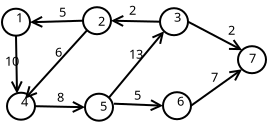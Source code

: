 <?xml version="1.0" encoding="UTF-8"?>
<dia:diagram xmlns:dia="http://www.lysator.liu.se/~alla/dia/">
  <dia:layer name="Background" visible="true">
    <dia:object type="Standard - Ellipse" version="0" id="O0">
      <dia:attribute name="obj_pos">
        <dia:point val="3.85,0.8"/>
      </dia:attribute>
      <dia:attribute name="obj_bb">
        <dia:rectangle val="3.8,0.75;5.3,2.2"/>
      </dia:attribute>
      <dia:attribute name="elem_corner">
        <dia:point val="3.85,0.8"/>
      </dia:attribute>
      <dia:attribute name="elem_width">
        <dia:real val="1.4"/>
      </dia:attribute>
      <dia:attribute name="elem_height">
        <dia:real val="1.35"/>
      </dia:attribute>
    </dia:object>
    <dia:object type="Standard - Ellipse" version="0" id="O1">
      <dia:attribute name="obj_pos">
        <dia:point val="15.65,2.675"/>
      </dia:attribute>
      <dia:attribute name="obj_bb">
        <dia:rectangle val="15.6,2.625;17.1,4.075"/>
      </dia:attribute>
      <dia:attribute name="elem_corner">
        <dia:point val="15.65,2.675"/>
      </dia:attribute>
      <dia:attribute name="elem_width">
        <dia:real val="1.4"/>
      </dia:attribute>
      <dia:attribute name="elem_height">
        <dia:real val="1.35"/>
      </dia:attribute>
    </dia:object>
    <dia:object type="Standard - Ellipse" version="0" id="O2">
      <dia:attribute name="obj_pos">
        <dia:point val="11.9,4.975"/>
      </dia:attribute>
      <dia:attribute name="obj_bb">
        <dia:rectangle val="11.85,4.925;13.35,6.375"/>
      </dia:attribute>
      <dia:attribute name="elem_corner">
        <dia:point val="11.9,4.975"/>
      </dia:attribute>
      <dia:attribute name="elem_width">
        <dia:real val="1.4"/>
      </dia:attribute>
      <dia:attribute name="elem_height">
        <dia:real val="1.35"/>
      </dia:attribute>
    </dia:object>
    <dia:object type="Standard - Ellipse" version="0" id="O3">
      <dia:attribute name="obj_pos">
        <dia:point val="11.75,0.775"/>
      </dia:attribute>
      <dia:attribute name="obj_bb">
        <dia:rectangle val="11.7,0.725;13.2,2.175"/>
      </dia:attribute>
      <dia:attribute name="elem_corner">
        <dia:point val="11.75,0.775"/>
      </dia:attribute>
      <dia:attribute name="elem_width">
        <dia:real val="1.4"/>
      </dia:attribute>
      <dia:attribute name="elem_height">
        <dia:real val="1.35"/>
      </dia:attribute>
    </dia:object>
    <dia:object type="Standard - Ellipse" version="0" id="O4">
      <dia:attribute name="obj_pos">
        <dia:point val="8,5.05"/>
      </dia:attribute>
      <dia:attribute name="obj_bb">
        <dia:rectangle val="7.95,5;9.45,6.45"/>
      </dia:attribute>
      <dia:attribute name="elem_corner">
        <dia:point val="8,5.05"/>
      </dia:attribute>
      <dia:attribute name="elem_width">
        <dia:real val="1.4"/>
      </dia:attribute>
      <dia:attribute name="elem_height">
        <dia:real val="1.35"/>
      </dia:attribute>
    </dia:object>
    <dia:object type="Standard - Ellipse" version="0" id="O5">
      <dia:attribute name="obj_pos">
        <dia:point val="7.9,0.725"/>
      </dia:attribute>
      <dia:attribute name="obj_bb">
        <dia:rectangle val="7.85,0.675;9.35,2.125"/>
      </dia:attribute>
      <dia:attribute name="elem_corner">
        <dia:point val="7.9,0.725"/>
      </dia:attribute>
      <dia:attribute name="elem_width">
        <dia:real val="1.4"/>
      </dia:attribute>
      <dia:attribute name="elem_height">
        <dia:real val="1.35"/>
      </dia:attribute>
    </dia:object>
    <dia:object type="Standard - Ellipse" version="0" id="O6">
      <dia:attribute name="obj_pos">
        <dia:point val="4.1,5"/>
      </dia:attribute>
      <dia:attribute name="obj_bb">
        <dia:rectangle val="4.05,4.95;5.55,6.4"/>
      </dia:attribute>
      <dia:attribute name="elem_corner">
        <dia:point val="4.1,5"/>
      </dia:attribute>
      <dia:attribute name="elem_width">
        <dia:real val="1.4"/>
      </dia:attribute>
      <dia:attribute name="elem_height">
        <dia:real val="1.35"/>
      </dia:attribute>
    </dia:object>
    <dia:object type="Standard - Line" version="0" id="O7">
      <dia:attribute name="obj_pos">
        <dia:point val="4.55,2.15"/>
      </dia:attribute>
      <dia:attribute name="obj_bb">
        <dia:rectangle val="4.099,2.099;5.101,5.109"/>
      </dia:attribute>
      <dia:attribute name="conn_endpoints">
        <dia:point val="4.55,2.15"/>
        <dia:point val="4.6,5.05"/>
      </dia:attribute>
      <dia:attribute name="numcp">
        <dia:int val="1"/>
      </dia:attribute>
      <dia:attribute name="end_arrow">
        <dia:enum val="1"/>
      </dia:attribute>
      <dia:attribute name="end_arrow_length">
        <dia:real val="0.5"/>
      </dia:attribute>
      <dia:attribute name="end_arrow_width">
        <dia:real val="0.5"/>
      </dia:attribute>
      <dia:connections>
        <dia:connection handle="0" to="O0" connection="6"/>
      </dia:connections>
    </dia:object>
    <dia:object type="Standard - Line" version="0" id="O8">
      <dia:attribute name="obj_pos">
        <dia:point val="8.105,1.877"/>
      </dia:attribute>
      <dia:attribute name="obj_bb">
        <dia:rectangle val="4.596,1.807;8.176,5.673"/>
      </dia:attribute>
      <dia:attribute name="conn_endpoints">
        <dia:point val="8.105,1.877"/>
        <dia:point val="5,5.3"/>
      </dia:attribute>
      <dia:attribute name="numcp">
        <dia:int val="1"/>
      </dia:attribute>
      <dia:attribute name="end_arrow">
        <dia:enum val="1"/>
      </dia:attribute>
      <dia:attribute name="end_arrow_length">
        <dia:real val="0.5"/>
      </dia:attribute>
      <dia:attribute name="end_arrow_width">
        <dia:real val="0.5"/>
      </dia:attribute>
      <dia:connections>
        <dia:connection handle="0" to="O5" connection="5"/>
      </dia:connections>
    </dia:object>
    <dia:object type="Standard - Line" version="0" id="O9">
      <dia:attribute name="obj_pos">
        <dia:point val="5.5,5.675"/>
      </dia:attribute>
      <dia:attribute name="obj_bb">
        <dia:rectangle val="5.449,5.224;8.06,6.226"/>
      </dia:attribute>
      <dia:attribute name="conn_endpoints">
        <dia:point val="5.5,5.675"/>
        <dia:point val="8,5.725"/>
      </dia:attribute>
      <dia:attribute name="numcp">
        <dia:int val="1"/>
      </dia:attribute>
      <dia:attribute name="end_arrow">
        <dia:enum val="1"/>
      </dia:attribute>
      <dia:attribute name="end_arrow_length">
        <dia:real val="0.5"/>
      </dia:attribute>
      <dia:attribute name="end_arrow_width">
        <dia:real val="0.5"/>
      </dia:attribute>
      <dia:connections>
        <dia:connection handle="0" to="O6" connection="4"/>
        <dia:connection handle="1" to="O4" connection="3"/>
      </dia:connections>
    </dia:object>
    <dia:object type="Standard - Line" version="0" id="O10">
      <dia:attribute name="obj_pos">
        <dia:point val="9.195,5.248"/>
      </dia:attribute>
      <dia:attribute name="obj_bb">
        <dia:rectangle val="9.125,1.569;12.371,5.318"/>
      </dia:attribute>
      <dia:attribute name="conn_endpoints">
        <dia:point val="9.195,5.248"/>
        <dia:point val="11.955,1.927"/>
      </dia:attribute>
      <dia:attribute name="numcp">
        <dia:int val="1"/>
      </dia:attribute>
      <dia:attribute name="end_arrow">
        <dia:enum val="1"/>
      </dia:attribute>
      <dia:attribute name="end_arrow_length">
        <dia:real val="0.5"/>
      </dia:attribute>
      <dia:attribute name="end_arrow_width">
        <dia:real val="0.5"/>
      </dia:attribute>
      <dia:connections>
        <dia:connection handle="0" to="O4" connection="2"/>
        <dia:connection handle="1" to="O3" connection="5"/>
      </dia:connections>
    </dia:object>
    <dia:object type="Standard - Line" version="0" id="O11">
      <dia:attribute name="obj_pos">
        <dia:point val="9.45,5.55"/>
      </dia:attribute>
      <dia:attribute name="obj_bb">
        <dia:rectangle val="9.398,5.148;11.97,6.152"/>
      </dia:attribute>
      <dia:attribute name="conn_endpoints">
        <dia:point val="9.45,5.55"/>
        <dia:point val="11.9,5.65"/>
      </dia:attribute>
      <dia:attribute name="numcp">
        <dia:int val="1"/>
      </dia:attribute>
      <dia:attribute name="end_arrow">
        <dia:enum val="1"/>
      </dia:attribute>
      <dia:attribute name="end_arrow_length">
        <dia:real val="0.5"/>
      </dia:attribute>
      <dia:attribute name="end_arrow_width">
        <dia:real val="0.5"/>
      </dia:attribute>
      <dia:connections>
        <dia:connection handle="1" to="O2" connection="3"/>
      </dia:connections>
    </dia:object>
    <dia:object type="Standard - Line" version="0" id="O12">
      <dia:attribute name="obj_pos">
        <dia:point val="13.3,5.65"/>
      </dia:attribute>
      <dia:attribute name="obj_bb">
        <dia:rectangle val="13.23,3.391;16.186,5.72"/>
      </dia:attribute>
      <dia:attribute name="conn_endpoints">
        <dia:point val="13.3,5.65"/>
        <dia:point val="15.855,3.827"/>
      </dia:attribute>
      <dia:attribute name="numcp">
        <dia:int val="1"/>
      </dia:attribute>
      <dia:attribute name="end_arrow">
        <dia:enum val="1"/>
      </dia:attribute>
      <dia:attribute name="end_arrow_length">
        <dia:real val="0.5"/>
      </dia:attribute>
      <dia:attribute name="end_arrow_width">
        <dia:real val="0.5"/>
      </dia:attribute>
      <dia:connections>
        <dia:connection handle="0" to="O2" connection="4"/>
        <dia:connection handle="1" to="O1" connection="5"/>
      </dia:connections>
    </dia:object>
    <dia:object type="Standard - Line" version="0" id="O13">
      <dia:attribute name="obj_pos">
        <dia:point val="13.15,1.45"/>
      </dia:attribute>
      <dia:attribute name="obj_bb">
        <dia:rectangle val="13.082,1.382;16.132,3.338"/>
      </dia:attribute>
      <dia:attribute name="conn_endpoints">
        <dia:point val="13.15,1.45"/>
        <dia:point val="15.855,2.873"/>
      </dia:attribute>
      <dia:attribute name="numcp">
        <dia:int val="1"/>
      </dia:attribute>
      <dia:attribute name="end_arrow">
        <dia:enum val="1"/>
      </dia:attribute>
      <dia:attribute name="end_arrow_length">
        <dia:real val="0.5"/>
      </dia:attribute>
      <dia:attribute name="end_arrow_width">
        <dia:real val="0.5"/>
      </dia:attribute>
      <dia:connections>
        <dia:connection handle="0" to="O3" connection="4"/>
        <dia:connection handle="1" to="O1" connection="0"/>
      </dia:connections>
    </dia:object>
    <dia:object type="Standard - Line" version="0" id="O14">
      <dia:attribute name="obj_pos">
        <dia:point val="7.9,1.4"/>
      </dia:attribute>
      <dia:attribute name="obj_bb">
        <dia:rectangle val="5.186,0.974;7.951,1.976"/>
      </dia:attribute>
      <dia:attribute name="conn_endpoints">
        <dia:point val="7.9,1.4"/>
        <dia:point val="5.25,1.475"/>
      </dia:attribute>
      <dia:attribute name="numcp">
        <dia:int val="1"/>
      </dia:attribute>
      <dia:attribute name="end_arrow">
        <dia:enum val="1"/>
      </dia:attribute>
      <dia:attribute name="end_arrow_length">
        <dia:real val="0.5"/>
      </dia:attribute>
      <dia:attribute name="end_arrow_width">
        <dia:real val="0.5"/>
      </dia:attribute>
      <dia:connections>
        <dia:connection handle="0" to="O5" connection="3"/>
        <dia:connection handle="1" to="O0" connection="4"/>
      </dia:connections>
    </dia:object>
    <dia:object type="Standard - Line" version="0" id="O15">
      <dia:attribute name="obj_pos">
        <dia:point val="11.75,1.45"/>
      </dia:attribute>
      <dia:attribute name="obj_bb">
        <dia:rectangle val="9.24,0.899;11.801,1.901"/>
      </dia:attribute>
      <dia:attribute name="conn_endpoints">
        <dia:point val="11.75,1.45"/>
        <dia:point val="9.3,1.4"/>
      </dia:attribute>
      <dia:attribute name="numcp">
        <dia:int val="1"/>
      </dia:attribute>
      <dia:attribute name="end_arrow">
        <dia:enum val="1"/>
      </dia:attribute>
      <dia:attribute name="end_arrow_length">
        <dia:real val="0.5"/>
      </dia:attribute>
      <dia:attribute name="end_arrow_width">
        <dia:real val="0.5"/>
      </dia:attribute>
      <dia:connections>
        <dia:connection handle="0" to="O3" connection="3"/>
        <dia:connection handle="1" to="O5" connection="4"/>
      </dia:connections>
    </dia:object>
    <dia:object type="Standard - Text" version="0" id="O16">
      <dia:attribute name="obj_pos">
        <dia:point val="4.55,1.475"/>
      </dia:attribute>
      <dia:attribute name="obj_bb">
        <dia:rectangle val="4.55,0.856;4.869,1.863"/>
      </dia:attribute>
      <dia:attribute name="text">
        <dia:composite type="text">
          <dia:attribute name="string">
            <dia:string>#1#</dia:string>
          </dia:attribute>
          <dia:attribute name="font">
            <dia:font family="sans" style="0" name="Helvetica"/>
          </dia:attribute>
          <dia:attribute name="height">
            <dia:real val="0.8"/>
          </dia:attribute>
          <dia:attribute name="pos">
            <dia:point val="4.55,1.475"/>
          </dia:attribute>
          <dia:attribute name="color">
            <dia:color val="#000000"/>
          </dia:attribute>
          <dia:attribute name="alignment">
            <dia:enum val="0"/>
          </dia:attribute>
        </dia:composite>
      </dia:attribute>
      <dia:connections>
        <dia:connection handle="0" to="O0" connection="8"/>
      </dia:connections>
    </dia:object>
    <dia:object type="Standard - Text" version="0" id="O17">
      <dia:attribute name="obj_pos">
        <dia:point val="8.65,1.65"/>
      </dia:attribute>
      <dia:attribute name="obj_bb">
        <dia:rectangle val="8.65,1.031;8.969,2.038"/>
      </dia:attribute>
      <dia:attribute name="text">
        <dia:composite type="text">
          <dia:attribute name="string">
            <dia:string>#2#</dia:string>
          </dia:attribute>
          <dia:attribute name="font">
            <dia:font family="sans" style="0" name="Helvetica"/>
          </dia:attribute>
          <dia:attribute name="height">
            <dia:real val="0.8"/>
          </dia:attribute>
          <dia:attribute name="pos">
            <dia:point val="8.65,1.65"/>
          </dia:attribute>
          <dia:attribute name="color">
            <dia:color val="#000000"/>
          </dia:attribute>
          <dia:attribute name="alignment">
            <dia:enum val="0"/>
          </dia:attribute>
        </dia:composite>
      </dia:attribute>
    </dia:object>
    <dia:object type="Standard - Text" version="0" id="O18">
      <dia:attribute name="obj_pos">
        <dia:point val="12.45,1.45"/>
      </dia:attribute>
      <dia:attribute name="obj_bb">
        <dia:rectangle val="12.45,0.831;12.769,1.837"/>
      </dia:attribute>
      <dia:attribute name="text">
        <dia:composite type="text">
          <dia:attribute name="string">
            <dia:string>#3#</dia:string>
          </dia:attribute>
          <dia:attribute name="font">
            <dia:font family="sans" style="0" name="Helvetica"/>
          </dia:attribute>
          <dia:attribute name="height">
            <dia:real val="0.8"/>
          </dia:attribute>
          <dia:attribute name="pos">
            <dia:point val="12.45,1.45"/>
          </dia:attribute>
          <dia:attribute name="color">
            <dia:color val="#000000"/>
          </dia:attribute>
          <dia:attribute name="alignment">
            <dia:enum val="0"/>
          </dia:attribute>
        </dia:composite>
      </dia:attribute>
      <dia:connections>
        <dia:connection handle="0" to="O3" connection="8"/>
      </dia:connections>
    </dia:object>
    <dia:object type="Standard - Text" version="0" id="O19">
      <dia:attribute name="obj_pos">
        <dia:point val="4.8,5.675"/>
      </dia:attribute>
      <dia:attribute name="obj_bb">
        <dia:rectangle val="4.8,5.056;5.119,6.062"/>
      </dia:attribute>
      <dia:attribute name="text">
        <dia:composite type="text">
          <dia:attribute name="string">
            <dia:string>#4#</dia:string>
          </dia:attribute>
          <dia:attribute name="font">
            <dia:font family="sans" style="0" name="Helvetica"/>
          </dia:attribute>
          <dia:attribute name="height">
            <dia:real val="0.8"/>
          </dia:attribute>
          <dia:attribute name="pos">
            <dia:point val="4.8,5.675"/>
          </dia:attribute>
          <dia:attribute name="color">
            <dia:color val="#000000"/>
          </dia:attribute>
          <dia:attribute name="alignment">
            <dia:enum val="0"/>
          </dia:attribute>
        </dia:composite>
      </dia:attribute>
      <dia:connections>
        <dia:connection handle="0" to="O6" connection="8"/>
      </dia:connections>
    </dia:object>
    <dia:object type="Standard - Text" version="0" id="O20">
      <dia:attribute name="obj_pos">
        <dia:point val="8.75,5.9"/>
      </dia:attribute>
      <dia:attribute name="obj_bb">
        <dia:rectangle val="8.75,5.281;9.069,6.287"/>
      </dia:attribute>
      <dia:attribute name="text">
        <dia:composite type="text">
          <dia:attribute name="string">
            <dia:string>#5#</dia:string>
          </dia:attribute>
          <dia:attribute name="font">
            <dia:font family="sans" style="0" name="Helvetica"/>
          </dia:attribute>
          <dia:attribute name="height">
            <dia:real val="0.8"/>
          </dia:attribute>
          <dia:attribute name="pos">
            <dia:point val="8.75,5.9"/>
          </dia:attribute>
          <dia:attribute name="color">
            <dia:color val="#000000"/>
          </dia:attribute>
          <dia:attribute name="alignment">
            <dia:enum val="0"/>
          </dia:attribute>
        </dia:composite>
      </dia:attribute>
    </dia:object>
    <dia:object type="Standard - Text" version="0" id="O21">
      <dia:attribute name="obj_pos">
        <dia:point val="12.6,5.65"/>
      </dia:attribute>
      <dia:attribute name="obj_bb">
        <dia:rectangle val="12.6,5.031;12.919,6.037"/>
      </dia:attribute>
      <dia:attribute name="text">
        <dia:composite type="text">
          <dia:attribute name="string">
            <dia:string>#6#</dia:string>
          </dia:attribute>
          <dia:attribute name="font">
            <dia:font family="sans" style="0" name="Helvetica"/>
          </dia:attribute>
          <dia:attribute name="height">
            <dia:real val="0.8"/>
          </dia:attribute>
          <dia:attribute name="pos">
            <dia:point val="12.6,5.65"/>
          </dia:attribute>
          <dia:attribute name="color">
            <dia:color val="#000000"/>
          </dia:attribute>
          <dia:attribute name="alignment">
            <dia:enum val="0"/>
          </dia:attribute>
        </dia:composite>
      </dia:attribute>
      <dia:connections>
        <dia:connection handle="0" to="O2" connection="8"/>
      </dia:connections>
    </dia:object>
    <dia:object type="Standard - Text" version="0" id="O22">
      <dia:attribute name="obj_pos">
        <dia:point val="16.2,3.5"/>
      </dia:attribute>
      <dia:attribute name="obj_bb">
        <dia:rectangle val="16.2,2.881;16.519,3.888"/>
      </dia:attribute>
      <dia:attribute name="text">
        <dia:composite type="text">
          <dia:attribute name="string">
            <dia:string>#7#</dia:string>
          </dia:attribute>
          <dia:attribute name="font">
            <dia:font family="sans" style="0" name="Helvetica"/>
          </dia:attribute>
          <dia:attribute name="height">
            <dia:real val="0.8"/>
          </dia:attribute>
          <dia:attribute name="pos">
            <dia:point val="16.2,3.5"/>
          </dia:attribute>
          <dia:attribute name="color">
            <dia:color val="#000000"/>
          </dia:attribute>
          <dia:attribute name="alignment">
            <dia:enum val="0"/>
          </dia:attribute>
        </dia:composite>
      </dia:attribute>
    </dia:object>
    <dia:object type="Standard - Text" version="0" id="O23">
      <dia:attribute name="obj_pos">
        <dia:point val="6.7,1.2"/>
      </dia:attribute>
      <dia:attribute name="obj_bb">
        <dia:rectangle val="6.7,0.581;7.019,1.587"/>
      </dia:attribute>
      <dia:attribute name="text">
        <dia:composite type="text">
          <dia:attribute name="string">
            <dia:string>#5#</dia:string>
          </dia:attribute>
          <dia:attribute name="font">
            <dia:font family="sans" style="0" name="Helvetica"/>
          </dia:attribute>
          <dia:attribute name="height">
            <dia:real val="0.8"/>
          </dia:attribute>
          <dia:attribute name="pos">
            <dia:point val="6.7,1.2"/>
          </dia:attribute>
          <dia:attribute name="color">
            <dia:color val="#000000"/>
          </dia:attribute>
          <dia:attribute name="alignment">
            <dia:enum val="0"/>
          </dia:attribute>
        </dia:composite>
      </dia:attribute>
    </dia:object>
    <dia:object type="Standard - Text" version="0" id="O24">
      <dia:attribute name="obj_pos">
        <dia:point val="10.2,1.1"/>
      </dia:attribute>
      <dia:attribute name="obj_bb">
        <dia:rectangle val="10.2,0.481;10.519,1.488"/>
      </dia:attribute>
      <dia:attribute name="text">
        <dia:composite type="text">
          <dia:attribute name="string">
            <dia:string>#2#</dia:string>
          </dia:attribute>
          <dia:attribute name="font">
            <dia:font family="sans" style="0" name="Helvetica"/>
          </dia:attribute>
          <dia:attribute name="height">
            <dia:real val="0.8"/>
          </dia:attribute>
          <dia:attribute name="pos">
            <dia:point val="10.2,1.1"/>
          </dia:attribute>
          <dia:attribute name="color">
            <dia:color val="#000000"/>
          </dia:attribute>
          <dia:attribute name="alignment">
            <dia:enum val="0"/>
          </dia:attribute>
        </dia:composite>
      </dia:attribute>
    </dia:object>
    <dia:object type="Standard - Text" version="0" id="O25">
      <dia:attribute name="obj_pos">
        <dia:point val="15.15,2.1"/>
      </dia:attribute>
      <dia:attribute name="obj_bb">
        <dia:rectangle val="15.15,1.481;15.469,2.487"/>
      </dia:attribute>
      <dia:attribute name="text">
        <dia:composite type="text">
          <dia:attribute name="string">
            <dia:string>#2#</dia:string>
          </dia:attribute>
          <dia:attribute name="font">
            <dia:font family="sans" style="0" name="Helvetica"/>
          </dia:attribute>
          <dia:attribute name="height">
            <dia:real val="0.8"/>
          </dia:attribute>
          <dia:attribute name="pos">
            <dia:point val="15.15,2.1"/>
          </dia:attribute>
          <dia:attribute name="color">
            <dia:color val="#000000"/>
          </dia:attribute>
          <dia:attribute name="alignment">
            <dia:enum val="0"/>
          </dia:attribute>
        </dia:composite>
      </dia:attribute>
    </dia:object>
    <dia:object type="Standard - Text" version="0" id="O26">
      <dia:attribute name="obj_pos">
        <dia:point val="4.575,3.6"/>
      </dia:attribute>
      <dia:attribute name="obj_bb">
        <dia:rectangle val="4.556,2.981;4.575,3.987"/>
      </dia:attribute>
      <dia:attribute name="text">
        <dia:composite type="text">
          <dia:attribute name="string">
            <dia:string>##</dia:string>
          </dia:attribute>
          <dia:attribute name="font">
            <dia:font family="sans" style="0" name="Helvetica"/>
          </dia:attribute>
          <dia:attribute name="height">
            <dia:real val="0.8"/>
          </dia:attribute>
          <dia:attribute name="pos">
            <dia:point val="4.575,3.6"/>
          </dia:attribute>
          <dia:attribute name="color">
            <dia:color val="#000000"/>
          </dia:attribute>
          <dia:attribute name="alignment">
            <dia:enum val="0"/>
          </dia:attribute>
        </dia:composite>
      </dia:attribute>
      <dia:connections>
        <dia:connection handle="0" to="O7" connection="0"/>
      </dia:connections>
    </dia:object>
    <dia:object type="Standard - Text" version="0" id="O27">
      <dia:attribute name="obj_pos">
        <dia:point val="4,3.65"/>
      </dia:attribute>
      <dia:attribute name="obj_bb">
        <dia:rectangle val="4,3.031;4.619,4.037"/>
      </dia:attribute>
      <dia:attribute name="text">
        <dia:composite type="text">
          <dia:attribute name="string">
            <dia:string>#10#</dia:string>
          </dia:attribute>
          <dia:attribute name="font">
            <dia:font family="sans" style="0" name="Helvetica"/>
          </dia:attribute>
          <dia:attribute name="height">
            <dia:real val="0.8"/>
          </dia:attribute>
          <dia:attribute name="pos">
            <dia:point val="4,3.65"/>
          </dia:attribute>
          <dia:attribute name="color">
            <dia:color val="#000000"/>
          </dia:attribute>
          <dia:attribute name="alignment">
            <dia:enum val="0"/>
          </dia:attribute>
        </dia:composite>
      </dia:attribute>
    </dia:object>
    <dia:object type="Standard - Text" version="0" id="O28">
      <dia:attribute name="obj_pos">
        <dia:point val="6.5,3.2"/>
      </dia:attribute>
      <dia:attribute name="obj_bb">
        <dia:rectangle val="6.5,2.581;6.819,3.587"/>
      </dia:attribute>
      <dia:attribute name="text">
        <dia:composite type="text">
          <dia:attribute name="string">
            <dia:string>#6#</dia:string>
          </dia:attribute>
          <dia:attribute name="font">
            <dia:font family="sans" style="0" name="Helvetica"/>
          </dia:attribute>
          <dia:attribute name="height">
            <dia:real val="0.8"/>
          </dia:attribute>
          <dia:attribute name="pos">
            <dia:point val="6.5,3.2"/>
          </dia:attribute>
          <dia:attribute name="color">
            <dia:color val="#000000"/>
          </dia:attribute>
          <dia:attribute name="alignment">
            <dia:enum val="0"/>
          </dia:attribute>
        </dia:composite>
      </dia:attribute>
    </dia:object>
    <dia:object type="Standard - Text" version="0" id="O29">
      <dia:attribute name="obj_pos">
        <dia:point val="6.6,5.45"/>
      </dia:attribute>
      <dia:attribute name="obj_bb">
        <dia:rectangle val="6.6,4.831;6.919,5.838"/>
      </dia:attribute>
      <dia:attribute name="text">
        <dia:composite type="text">
          <dia:attribute name="string">
            <dia:string>#8#</dia:string>
          </dia:attribute>
          <dia:attribute name="font">
            <dia:font family="sans" style="0" name="Helvetica"/>
          </dia:attribute>
          <dia:attribute name="height">
            <dia:real val="0.8"/>
          </dia:attribute>
          <dia:attribute name="pos">
            <dia:point val="6.6,5.45"/>
          </dia:attribute>
          <dia:attribute name="color">
            <dia:color val="#000000"/>
          </dia:attribute>
          <dia:attribute name="alignment">
            <dia:enum val="0"/>
          </dia:attribute>
        </dia:composite>
      </dia:attribute>
    </dia:object>
    <dia:object type="Standard - Text" version="0" id="O30">
      <dia:attribute name="obj_pos">
        <dia:point val="10.45,5.35"/>
      </dia:attribute>
      <dia:attribute name="obj_bb">
        <dia:rectangle val="10.45,4.731;10.769,5.737"/>
      </dia:attribute>
      <dia:attribute name="text">
        <dia:composite type="text">
          <dia:attribute name="string">
            <dia:string>#5#</dia:string>
          </dia:attribute>
          <dia:attribute name="font">
            <dia:font family="sans" style="0" name="Helvetica"/>
          </dia:attribute>
          <dia:attribute name="height">
            <dia:real val="0.8"/>
          </dia:attribute>
          <dia:attribute name="pos">
            <dia:point val="10.45,5.35"/>
          </dia:attribute>
          <dia:attribute name="color">
            <dia:color val="#000000"/>
          </dia:attribute>
          <dia:attribute name="alignment">
            <dia:enum val="0"/>
          </dia:attribute>
        </dia:composite>
      </dia:attribute>
    </dia:object>
    <dia:object type="Standard - Text" version="0" id="O31">
      <dia:attribute name="obj_pos">
        <dia:point val="10.2,3.3"/>
      </dia:attribute>
      <dia:attribute name="obj_bb">
        <dia:rectangle val="10.2,2.681;10.819,3.688"/>
      </dia:attribute>
      <dia:attribute name="text">
        <dia:composite type="text">
          <dia:attribute name="string">
            <dia:string>#13#</dia:string>
          </dia:attribute>
          <dia:attribute name="font">
            <dia:font family="sans" style="0" name="Helvetica"/>
          </dia:attribute>
          <dia:attribute name="height">
            <dia:real val="0.8"/>
          </dia:attribute>
          <dia:attribute name="pos">
            <dia:point val="10.2,3.3"/>
          </dia:attribute>
          <dia:attribute name="color">
            <dia:color val="#000000"/>
          </dia:attribute>
          <dia:attribute name="alignment">
            <dia:enum val="0"/>
          </dia:attribute>
        </dia:composite>
      </dia:attribute>
    </dia:object>
    <dia:object type="Standard - Text" version="0" id="O32">
      <dia:attribute name="obj_pos">
        <dia:point val="14.3,4.45"/>
      </dia:attribute>
      <dia:attribute name="obj_bb">
        <dia:rectangle val="14.3,3.831;14.619,4.838"/>
      </dia:attribute>
      <dia:attribute name="text">
        <dia:composite type="text">
          <dia:attribute name="string">
            <dia:string>#7#</dia:string>
          </dia:attribute>
          <dia:attribute name="font">
            <dia:font family="sans" style="0" name="Helvetica"/>
          </dia:attribute>
          <dia:attribute name="height">
            <dia:real val="0.8"/>
          </dia:attribute>
          <dia:attribute name="pos">
            <dia:point val="14.3,4.45"/>
          </dia:attribute>
          <dia:attribute name="color">
            <dia:color val="#000000"/>
          </dia:attribute>
          <dia:attribute name="alignment">
            <dia:enum val="0"/>
          </dia:attribute>
        </dia:composite>
      </dia:attribute>
    </dia:object>
  </dia:layer>
</dia:diagram>
